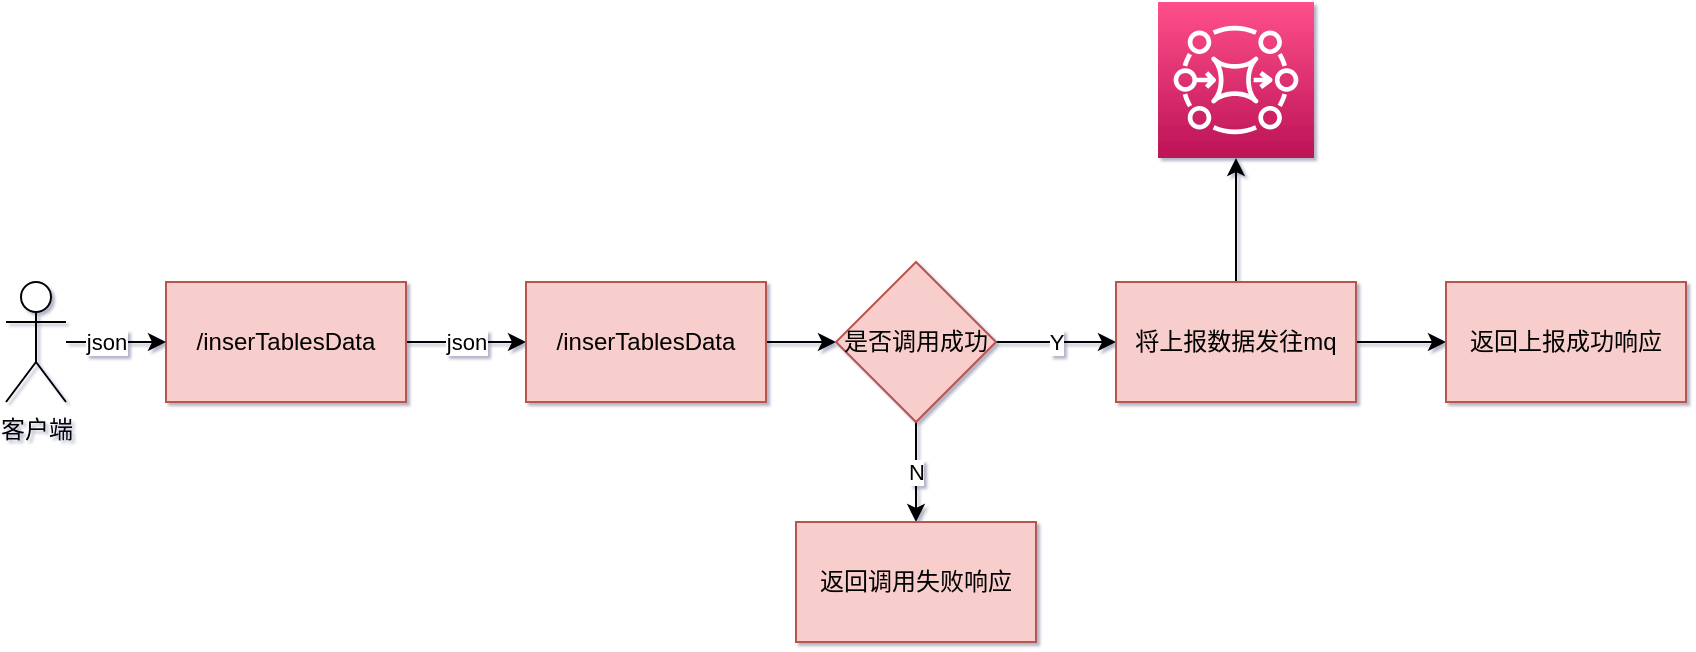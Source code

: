<mxfile version="16.4.5" type="github">
  <diagram id="ZxXdf7TswpyFAYgrcc1g" name="第 1 页">
    <mxGraphModel dx="942" dy="719" grid="1" gridSize="10" guides="1" tooltips="1" connect="1" arrows="1" fold="1" page="1" pageScale="1" pageWidth="1169" pageHeight="827" background="none" math="0" shadow="1">
      <root>
        <mxCell id="0" />
        <mxCell id="1" parent="0" />
        <mxCell id="uw05SH3BXKOB_g-XB-hT-6" value="json" style="edgeStyle=orthogonalEdgeStyle;rounded=0;orthogonalLoop=1;jettySize=auto;html=1;entryX=0;entryY=0.5;entryDx=0;entryDy=0;" edge="1" parent="1" source="uw05SH3BXKOB_g-XB-hT-1" target="uw05SH3BXKOB_g-XB-hT-5">
          <mxGeometry relative="1" as="geometry" />
        </mxCell>
        <mxCell id="uw05SH3BXKOB_g-XB-hT-1" value="/inserTablesData" style="rounded=0;whiteSpace=wrap;html=1;fillColor=#f8cecc;strokeColor=#b85450;" vertex="1" parent="1">
          <mxGeometry x="170" y="200" width="120" height="60" as="geometry" />
        </mxCell>
        <mxCell id="uw05SH3BXKOB_g-XB-hT-3" style="edgeStyle=orthogonalEdgeStyle;rounded=0;orthogonalLoop=1;jettySize=auto;html=1;" edge="1" parent="1" source="uw05SH3BXKOB_g-XB-hT-2" target="uw05SH3BXKOB_g-XB-hT-1">
          <mxGeometry relative="1" as="geometry" />
        </mxCell>
        <mxCell id="uw05SH3BXKOB_g-XB-hT-4" value="json" style="edgeLabel;html=1;align=center;verticalAlign=middle;resizable=0;points=[];" vertex="1" connectable="0" parent="uw05SH3BXKOB_g-XB-hT-3">
          <mxGeometry x="-0.191" relative="1" as="geometry">
            <mxPoint as="offset" />
          </mxGeometry>
        </mxCell>
        <mxCell id="uw05SH3BXKOB_g-XB-hT-2" value="客户端" style="shape=umlActor;verticalLabelPosition=bottom;verticalAlign=top;html=1;outlineConnect=0;" vertex="1" parent="1">
          <mxGeometry x="90" y="200" width="30" height="60" as="geometry" />
        </mxCell>
        <mxCell id="uw05SH3BXKOB_g-XB-hT-8" value="" style="edgeStyle=orthogonalEdgeStyle;rounded=0;orthogonalLoop=1;jettySize=auto;html=1;" edge="1" parent="1" source="uw05SH3BXKOB_g-XB-hT-5" target="uw05SH3BXKOB_g-XB-hT-7">
          <mxGeometry relative="1" as="geometry" />
        </mxCell>
        <mxCell id="uw05SH3BXKOB_g-XB-hT-5" value="/inserTablesData" style="rounded=0;whiteSpace=wrap;html=1;fillColor=#f8cecc;strokeColor=#b85450;" vertex="1" parent="1">
          <mxGeometry x="350" y="200" width="120" height="60" as="geometry" />
        </mxCell>
        <mxCell id="uw05SH3BXKOB_g-XB-hT-10" value="Y" style="edgeStyle=orthogonalEdgeStyle;rounded=0;orthogonalLoop=1;jettySize=auto;html=1;" edge="1" parent="1" source="uw05SH3BXKOB_g-XB-hT-7" target="uw05SH3BXKOB_g-XB-hT-9">
          <mxGeometry relative="1" as="geometry" />
        </mxCell>
        <mxCell id="uw05SH3BXKOB_g-XB-hT-12" value="N" style="edgeStyle=orthogonalEdgeStyle;rounded=0;orthogonalLoop=1;jettySize=auto;html=1;" edge="1" parent="1" source="uw05SH3BXKOB_g-XB-hT-7" target="uw05SH3BXKOB_g-XB-hT-11">
          <mxGeometry relative="1" as="geometry" />
        </mxCell>
        <mxCell id="uw05SH3BXKOB_g-XB-hT-7" value="是否调用成功" style="rhombus;whiteSpace=wrap;html=1;fillColor=#f8cecc;strokeColor=#b85450;rounded=0;" vertex="1" parent="1">
          <mxGeometry x="505" y="190" width="80" height="80" as="geometry" />
        </mxCell>
        <mxCell id="uw05SH3BXKOB_g-XB-hT-14" value="" style="edgeStyle=orthogonalEdgeStyle;rounded=0;orthogonalLoop=1;jettySize=auto;html=1;" edge="1" parent="1" source="uw05SH3BXKOB_g-XB-hT-9" target="uw05SH3BXKOB_g-XB-hT-13">
          <mxGeometry relative="1" as="geometry" />
        </mxCell>
        <mxCell id="uw05SH3BXKOB_g-XB-hT-17" style="edgeStyle=orthogonalEdgeStyle;rounded=0;orthogonalLoop=1;jettySize=auto;html=1;exitX=0.5;exitY=0;exitDx=0;exitDy=0;entryX=0.5;entryY=1;entryDx=0;entryDy=0;entryPerimeter=0;" edge="1" parent="1" source="uw05SH3BXKOB_g-XB-hT-9" target="uw05SH3BXKOB_g-XB-hT-16">
          <mxGeometry relative="1" as="geometry" />
        </mxCell>
        <mxCell id="uw05SH3BXKOB_g-XB-hT-9" value="将上报数据发往mq" style="whiteSpace=wrap;html=1;fillColor=#f8cecc;strokeColor=#b85450;rounded=0;" vertex="1" parent="1">
          <mxGeometry x="645" y="200" width="120" height="60" as="geometry" />
        </mxCell>
        <mxCell id="uw05SH3BXKOB_g-XB-hT-11" value="返回调用失败响应" style="whiteSpace=wrap;html=1;fillColor=#f8cecc;strokeColor=#b85450;rounded=0;" vertex="1" parent="1">
          <mxGeometry x="485" y="320" width="120" height="60" as="geometry" />
        </mxCell>
        <mxCell id="uw05SH3BXKOB_g-XB-hT-13" value="返回上报成功响应" style="whiteSpace=wrap;html=1;fillColor=#f8cecc;strokeColor=#b85450;rounded=0;" vertex="1" parent="1">
          <mxGeometry x="810" y="200" width="120" height="60" as="geometry" />
        </mxCell>
        <mxCell id="uw05SH3BXKOB_g-XB-hT-16" value="" style="sketch=0;points=[[0,0,0],[0.25,0,0],[0.5,0,0],[0.75,0,0],[1,0,0],[0,1,0],[0.25,1,0],[0.5,1,0],[0.75,1,0],[1,1,0],[0,0.25,0],[0,0.5,0],[0,0.75,0],[1,0.25,0],[1,0.5,0],[1,0.75,0]];outlineConnect=0;fontColor=#232F3E;gradientColor=#FF4F8B;gradientDirection=north;fillColor=#BC1356;strokeColor=#ffffff;dashed=0;verticalLabelPosition=bottom;verticalAlign=top;align=center;html=1;fontSize=12;fontStyle=0;aspect=fixed;shape=mxgraph.aws4.resourceIcon;resIcon=mxgraph.aws4.mq;" vertex="1" parent="1">
          <mxGeometry x="666" y="60" width="78" height="78" as="geometry" />
        </mxCell>
      </root>
    </mxGraphModel>
  </diagram>
</mxfile>
